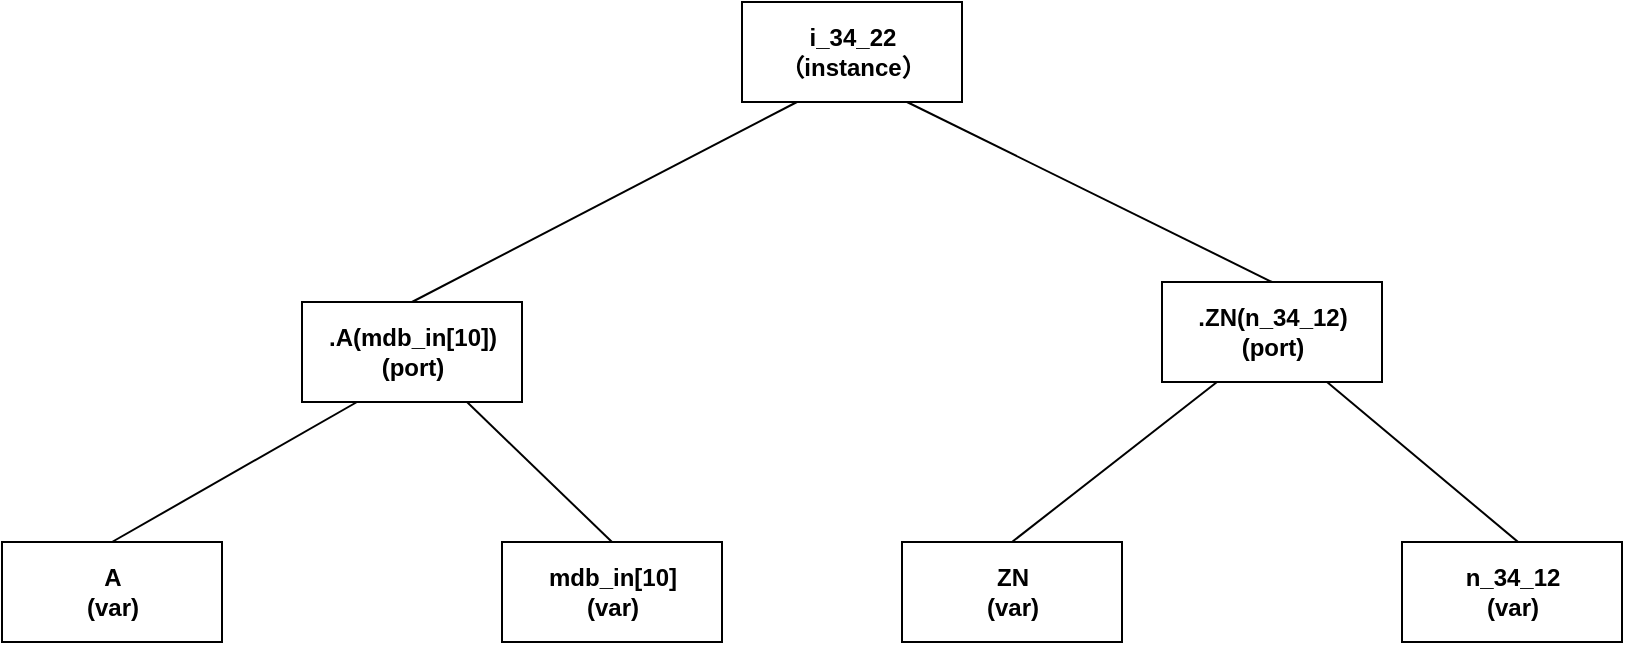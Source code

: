 <mxfile>
    <diagram id="OiAVFLj5qgQDX8Cdg6qz" name="文本抽象语法树表示">
        <mxGraphModel dx="776" dy="549" grid="1" gridSize="10" guides="1" tooltips="1" connect="1" arrows="1" fold="1" page="1" pageScale="1" pageWidth="850" pageHeight="1100" background="none" math="0" shadow="0">
            <root>
                <mxCell id="0"/>
                <mxCell id="1" parent="0"/>
                <mxCell id="11" style="edgeStyle=none;rounded=0;html=1;exitX=0.25;exitY=1;exitDx=0;exitDy=0;entryX=0.5;entryY=0;entryDx=0;entryDy=0;endArrow=none;endFill=0;" parent="1" source="2" target="6" edge="1">
                    <mxGeometry relative="1" as="geometry"/>
                </mxCell>
                <mxCell id="12" style="edgeStyle=none;rounded=0;html=1;exitX=0.75;exitY=1;exitDx=0;exitDy=0;entryX=0.5;entryY=0;entryDx=0;entryDy=0;endArrow=none;endFill=0;" parent="1" source="2" target="7" edge="1">
                    <mxGeometry relative="1" as="geometry"/>
                </mxCell>
                <mxCell id="2" value="&lt;b&gt;i_34_22&lt;br&gt;（&lt;/b&gt;&lt;b&gt;instance&lt;/b&gt;&lt;b&gt;）&lt;br&gt;&lt;/b&gt;" style="html=1;" parent="1" vertex="1">
                    <mxGeometry x="530" y="340" width="110" height="50" as="geometry"/>
                </mxCell>
                <mxCell id="19" style="edgeStyle=none;rounded=0;html=1;exitX=0.25;exitY=1;exitDx=0;exitDy=0;entryX=0.5;entryY=0;entryDx=0;entryDy=0;endArrow=none;endFill=0;" parent="1" source="6" target="18" edge="1">
                    <mxGeometry relative="1" as="geometry"/>
                </mxCell>
                <mxCell id="21" style="edgeStyle=none;rounded=0;html=1;exitX=0.75;exitY=1;exitDx=0;exitDy=0;entryX=0.5;entryY=0;entryDx=0;entryDy=0;endArrow=none;endFill=0;" parent="1" source="6" target="20" edge="1">
                    <mxGeometry relative="1" as="geometry"/>
                </mxCell>
                <mxCell id="6" value="&lt;b&gt;.A(mdb_in[10])&lt;br&gt;(port)&lt;br&gt;&lt;/b&gt;" style="html=1;" parent="1" vertex="1">
                    <mxGeometry x="310" y="490" width="110" height="50" as="geometry"/>
                </mxCell>
                <mxCell id="24" style="edgeStyle=none;rounded=0;html=1;exitX=0.25;exitY=1;exitDx=0;exitDy=0;entryX=0.5;entryY=0;entryDx=0;entryDy=0;endArrow=none;endFill=0;" parent="1" source="7" target="22" edge="1">
                    <mxGeometry relative="1" as="geometry"/>
                </mxCell>
                <mxCell id="25" style="edgeStyle=none;rounded=0;html=1;exitX=0.75;exitY=1;exitDx=0;exitDy=0;entryX=0.636;entryY=0.2;entryDx=0;entryDy=0;entryPerimeter=0;endArrow=none;endFill=0;" parent="1" source="7" target="23" edge="1">
                    <mxGeometry relative="1" as="geometry"/>
                </mxCell>
                <mxCell id="7" value="&lt;b&gt;.ZN(n_34_12)&lt;br&gt;(port)&lt;br&gt;&lt;/b&gt;" style="html=1;" parent="1" vertex="1">
                    <mxGeometry x="740" y="480" width="110" height="50" as="geometry"/>
                </mxCell>
                <mxCell id="18" value="&lt;b&gt;A&lt;br&gt;(var)&lt;br&gt;&lt;/b&gt;" style="html=1;" parent="1" vertex="1">
                    <mxGeometry x="160" y="610" width="110" height="50" as="geometry"/>
                </mxCell>
                <mxCell id="20" value="&lt;b&gt;mdb_in[10]&lt;br&gt;(var)&lt;br&gt;&lt;/b&gt;" style="html=1;" parent="1" vertex="1">
                    <mxGeometry x="410" y="610" width="110" height="50" as="geometry"/>
                </mxCell>
                <mxCell id="22" value="&lt;b&gt;ZN&lt;br&gt;(var)&lt;br&gt;&lt;/b&gt;" style="html=1;" parent="1" vertex="1">
                    <mxGeometry x="610" y="610" width="110" height="50" as="geometry"/>
                </mxCell>
                <mxCell id="23" value="&lt;b&gt;n_34_12&lt;br&gt;(var)&lt;br&gt;&lt;/b&gt;" style="html=1;" parent="1" vertex="1">
                    <mxGeometry x="860" y="610" width="110" height="50" as="geometry"/>
                </mxCell>
            </root>
        </mxGraphModel>
    </diagram>
    <diagram id="mcd4f-tYuxQdi7yiy3L7" name="verilator抽象语法树">
        <mxGraphModel dx="1626" dy="549" grid="1" gridSize="10" guides="1" tooltips="1" connect="1" arrows="1" fold="1" page="1" pageScale="1" pageWidth="850" pageHeight="1100" math="0" shadow="0">
            <root>
                <mxCell id="EeNJLxRMTIt4B-mjN40I-0"/>
                <mxCell id="EeNJLxRMTIt4B-mjN40I-1" parent="EeNJLxRMTIt4B-mjN40I-0"/>
                <mxCell id="EeNJLxRMTIt4B-mjN40I-2" value="AstNode" style="fontStyle=0;" parent="EeNJLxRMTIt4B-mjN40I-1" vertex="1">
                    <mxGeometry x="690" y="120" width="120" height="40" as="geometry"/>
                </mxCell>
                <mxCell id="EeNJLxRMTIt4B-mjN40I-3" style="edgeStyle=orthogonalEdgeStyle;rounded=0;html=1;exitX=0.5;exitY=0;exitDx=0;exitDy=0;entryX=0.068;entryY=0.999;entryDx=0;entryDy=0;entryPerimeter=0;endArrow=block;endFill=0;" parent="EeNJLxRMTIt4B-mjN40I-1" source="EeNJLxRMTIt4B-mjN40I-4" target="EeNJLxRMTIt4B-mjN40I-2" edge="1">
                    <mxGeometry relative="1" as="geometry">
                        <Array as="points">
                            <mxPoint x="-130" y="190"/>
                            <mxPoint x="698" y="190"/>
                        </Array>
                    </mxGeometry>
                </mxCell>
                <mxCell id="EeNJLxRMTIt4B-mjN40I-4" value="AstNodeModule" style="fontStyle=0;" parent="EeNJLxRMTIt4B-mjN40I-1" vertex="1">
                    <mxGeometry x="-190" y="280" width="120" height="40" as="geometry"/>
                </mxCell>
                <mxCell id="EeNJLxRMTIt4B-mjN40I-5" style="edgeStyle=orthogonalEdgeStyle;rounded=0;html=1;exitX=0.5;exitY=0;exitDx=0;exitDy=0;entryX=0.395;entryY=1.048;entryDx=0;entryDy=0;entryPerimeter=0;endArrow=block;endFill=0;" parent="EeNJLxRMTIt4B-mjN40I-1" source="EeNJLxRMTIt4B-mjN40I-6" target="EeNJLxRMTIt4B-mjN40I-2" edge="1">
                    <mxGeometry relative="1" as="geometry"/>
                </mxCell>
                <mxCell id="EeNJLxRMTIt4B-mjN40I-6" value="AstVar" style="fontStyle=0;" parent="EeNJLxRMTIt4B-mjN40I-1" vertex="1">
                    <mxGeometry x="570" y="280" width="120" height="40" as="geometry"/>
                </mxCell>
                <mxCell id="EeNJLxRMTIt4B-mjN40I-7" style="edgeStyle=orthogonalEdgeStyle;rounded=0;html=1;exitX=0.5;exitY=0;exitDx=0;exitDy=0;entryX=0.5;entryY=1;entryDx=0;entryDy=0;endArrow=block;endFill=0;" parent="EeNJLxRMTIt4B-mjN40I-1" source="EeNJLxRMTIt4B-mjN40I-8" target="EeNJLxRMTIt4B-mjN40I-10" edge="1">
                    <mxGeometry relative="1" as="geometry"/>
                </mxCell>
                <mxCell id="EeNJLxRMTIt4B-mjN40I-8" value="AstVarRef" style="fontStyle=0;" parent="EeNJLxRMTIt4B-mjN40I-1" vertex="1">
                    <mxGeometry x="240" y="590" width="120" height="40" as="geometry"/>
                </mxCell>
                <mxCell id="EeNJLxRMTIt4B-mjN40I-9" style="edgeStyle=orthogonalEdgeStyle;rounded=0;html=1;exitX=0.5;exitY=0;exitDx=0;exitDy=0;entryX=0.25;entryY=1;entryDx=0;entryDy=0;endArrow=block;endFill=0;" parent="EeNJLxRMTIt4B-mjN40I-1" source="EeNJLxRMTIt4B-mjN40I-10" target="EeNJLxRMTIt4B-mjN40I-12" edge="1">
                    <mxGeometry relative="1" as="geometry">
                        <Array as="points">
                            <mxPoint x="300" y="400"/>
                            <mxPoint x="395" y="400"/>
                        </Array>
                    </mxGeometry>
                </mxCell>
                <mxCell id="EeNJLxRMTIt4B-mjN40I-10" value="AstNodeVarRef" style="fontStyle=0;" parent="EeNJLxRMTIt4B-mjN40I-1" vertex="1">
                    <mxGeometry x="240" y="440" width="120" height="40" as="geometry"/>
                </mxCell>
                <mxCell id="EeNJLxRMTIt4B-mjN40I-11" style="edgeStyle=orthogonalEdgeStyle;rounded=0;html=1;exitX=0.5;exitY=0;exitDx=0;exitDy=0;entryX=0.25;entryY=1;entryDx=0;entryDy=0;endArrow=block;endFill=0;" parent="EeNJLxRMTIt4B-mjN40I-1" source="EeNJLxRMTIt4B-mjN40I-12" target="EeNJLxRMTIt4B-mjN40I-2" edge="1">
                    <mxGeometry relative="1" as="geometry">
                        <Array as="points">
                            <mxPoint x="425" y="200"/>
                            <mxPoint x="720" y="200"/>
                        </Array>
                    </mxGeometry>
                </mxCell>
                <mxCell id="EeNJLxRMTIt4B-mjN40I-12" value="AstNodeMath" style="fontStyle=0;" parent="EeNJLxRMTIt4B-mjN40I-1" vertex="1">
                    <mxGeometry x="365" y="280" width="120" height="40" as="geometry"/>
                </mxCell>
                <mxCell id="EeNJLxRMTIt4B-mjN40I-13" style="edgeStyle=orthogonalEdgeStyle;rounded=0;html=1;exitX=0.5;exitY=0;exitDx=0;exitDy=0;entryX=0.5;entryY=1;entryDx=0;entryDy=0;endArrow=block;endFill=0;" parent="EeNJLxRMTIt4B-mjN40I-1" source="EeNJLxRMTIt4B-mjN40I-14" target="EeNJLxRMTIt4B-mjN40I-2" edge="1">
                    <mxGeometry relative="1" as="geometry"/>
                </mxCell>
                <mxCell id="EeNJLxRMTIt4B-mjN40I-14" value="AstCell" style="fontStyle=0;" parent="EeNJLxRMTIt4B-mjN40I-1" vertex="1">
                    <mxGeometry x="750" y="280" width="120" height="40" as="geometry"/>
                </mxCell>
                <mxCell id="EeNJLxRMTIt4B-mjN40I-15" style="edgeStyle=orthogonalEdgeStyle;rounded=0;html=1;exitX=0.5;exitY=0;exitDx=0;exitDy=0;entryX=0.5;entryY=1;entryDx=0;entryDy=0;endArrow=block;endFill=0;" parent="EeNJLxRMTIt4B-mjN40I-1" source="EeNJLxRMTIt4B-mjN40I-16" target="EeNJLxRMTIt4B-mjN40I-18" edge="1">
                    <mxGeometry relative="1" as="geometry"/>
                </mxCell>
                <mxCell id="EeNJLxRMTIt4B-mjN40I-16" value="AstConcat" style="fontStyle=0;" parent="EeNJLxRMTIt4B-mjN40I-1" vertex="1">
                    <mxGeometry x="490" y="590" width="120" height="40" as="geometry"/>
                </mxCell>
                <mxCell id="EeNJLxRMTIt4B-mjN40I-17" style="edgeStyle=orthogonalEdgeStyle;rounded=0;html=1;exitX=0.5;exitY=0;exitDx=0;exitDy=0;entryX=0.75;entryY=1;entryDx=0;entryDy=0;endArrow=block;endFill=0;" parent="EeNJLxRMTIt4B-mjN40I-1" source="EeNJLxRMTIt4B-mjN40I-18" target="EeNJLxRMTIt4B-mjN40I-12" edge="1">
                    <mxGeometry relative="1" as="geometry">
                        <Array as="points">
                            <mxPoint x="550" y="400"/>
                            <mxPoint x="455" y="400"/>
                        </Array>
                    </mxGeometry>
                </mxCell>
                <mxCell id="EeNJLxRMTIt4B-mjN40I-18" value="AstNodeBiop" style="fontStyle=0;" parent="EeNJLxRMTIt4B-mjN40I-1" vertex="1">
                    <mxGeometry x="490" y="440" width="120" height="40" as="geometry"/>
                </mxCell>
                <mxCell id="EeNJLxRMTIt4B-mjN40I-19" style="edgeStyle=orthogonalEdgeStyle;rounded=0;html=1;exitX=0.5;exitY=0;exitDx=0;exitDy=0;entryX=0.665;entryY=1.072;entryDx=0;entryDy=0;entryPerimeter=0;endArrow=block;endFill=0;" parent="EeNJLxRMTIt4B-mjN40I-1" source="EeNJLxRMTIt4B-mjN40I-20" target="EeNJLxRMTIt4B-mjN40I-2" edge="1">
                    <mxGeometry relative="1" as="geometry">
                        <Array as="points">
                            <mxPoint x="1010" y="210"/>
                            <mxPoint x="770" y="210"/>
                        </Array>
                    </mxGeometry>
                </mxCell>
                <mxCell id="EeNJLxRMTIt4B-mjN40I-20" value="AstPin" style="fontStyle=0;" parent="EeNJLxRMTIt4B-mjN40I-1" vertex="1">
                    <mxGeometry x="950" y="280" width="120" height="40" as="geometry"/>
                </mxCell>
                <mxCell id="EeNJLxRMTIt4B-mjN40I-21" style="edgeStyle=none;html=1;exitX=0.5;exitY=0;exitDx=0;exitDy=0;entryX=0.5;entryY=1;entryDx=0;entryDy=0;endArrow=block;endFill=0;" parent="EeNJLxRMTIt4B-mjN40I-1" source="EeNJLxRMTIt4B-mjN40I-22" target="EeNJLxRMTIt4B-mjN40I-24" edge="1">
                    <mxGeometry relative="1" as="geometry"/>
                </mxCell>
                <mxCell id="EeNJLxRMTIt4B-mjN40I-22" value="AstNodeAssign" style="fontStyle=0;" parent="EeNJLxRMTIt4B-mjN40I-1" vertex="1">
                    <mxGeometry x="1160" y="430" width="120" height="40" as="geometry"/>
                </mxCell>
                <mxCell id="EeNJLxRMTIt4B-mjN40I-23" style="edgeStyle=orthogonalEdgeStyle;rounded=0;html=1;exitX=0.5;exitY=0;exitDx=0;exitDy=0;entryX=0.861;entryY=1.097;entryDx=0;entryDy=0;entryPerimeter=0;endArrow=block;endFill=0;" parent="EeNJLxRMTIt4B-mjN40I-1" source="EeNJLxRMTIt4B-mjN40I-24" target="EeNJLxRMTIt4B-mjN40I-2" edge="1">
                    <mxGeometry relative="1" as="geometry">
                        <Array as="points">
                            <mxPoint x="1220" y="190"/>
                            <mxPoint x="793" y="190"/>
                        </Array>
                    </mxGeometry>
                </mxCell>
                <mxCell id="EeNJLxRMTIt4B-mjN40I-24" value="AstNodeStmt" style="fontStyle=0;" parent="EeNJLxRMTIt4B-mjN40I-1" vertex="1">
                    <mxGeometry x="1160" y="280" width="120" height="40" as="geometry"/>
                </mxCell>
                <mxCell id="EeNJLxRMTIt4B-mjN40I-25" style="edgeStyle=orthogonalEdgeStyle;rounded=0;html=1;exitX=0.5;exitY=0;exitDx=0;exitDy=0;entryX=1;entryY=1;entryDx=0;entryDy=0;endArrow=block;endFill=0;" parent="EeNJLxRMTIt4B-mjN40I-1" source="EeNJLxRMTIt4B-mjN40I-26" target="EeNJLxRMTIt4B-mjN40I-12" edge="1">
                    <mxGeometry relative="1" as="geometry">
                        <Array as="points">
                            <mxPoint x="760" y="380"/>
                            <mxPoint x="485" y="380"/>
                        </Array>
                    </mxGeometry>
                </mxCell>
                <mxCell id="EeNJLxRMTIt4B-mjN40I-26" value="AstConst" style="fontStyle=0;" parent="EeNJLxRMTIt4B-mjN40I-1" vertex="1">
                    <mxGeometry x="700" y="440" width="120" height="40" as="geometry"/>
                </mxCell>
                <mxCell id="EeNJLxRMTIt4B-mjN40I-27" style="edgeStyle=orthogonalEdgeStyle;rounded=0;html=1;exitX=0.5;exitY=0;exitDx=0;exitDy=0;endArrow=block;endFill=0;" parent="EeNJLxRMTIt4B-mjN40I-1" source="EeNJLxRMTIt4B-mjN40I-28" target="EeNJLxRMTIt4B-mjN40I-30" edge="1">
                    <mxGeometry relative="1" as="geometry"/>
                </mxCell>
                <mxCell id="EeNJLxRMTIt4B-mjN40I-28" value="AstSel" style="fontStyle=0;" parent="EeNJLxRMTIt4B-mjN40I-1" vertex="1">
                    <mxGeometry x="50" y="590" width="120" height="40" as="geometry"/>
                </mxCell>
                <mxCell id="EeNJLxRMTIt4B-mjN40I-29" style="edgeStyle=orthogonalEdgeStyle;rounded=0;html=1;exitX=0.5;exitY=0;exitDx=0;exitDy=0;entryX=0;entryY=1;entryDx=0;entryDy=0;endArrow=block;endFill=0;" parent="EeNJLxRMTIt4B-mjN40I-1" source="EeNJLxRMTIt4B-mjN40I-30" target="EeNJLxRMTIt4B-mjN40I-12" edge="1">
                    <mxGeometry relative="1" as="geometry"/>
                </mxCell>
                <mxCell id="EeNJLxRMTIt4B-mjN40I-30" value="AstNodeTriop" style="fontStyle=0;" parent="EeNJLxRMTIt4B-mjN40I-1" vertex="1">
                    <mxGeometry x="50" y="440" width="120" height="40" as="geometry"/>
                </mxCell>
                <mxCell id="EeNJLxRMTIt4B-mjN40I-31" style="edgeStyle=none;html=1;exitX=0.5;exitY=0;exitDx=0;exitDy=0;entryX=0.5;entryY=1;entryDx=0;entryDy=0;endArrow=block;endFill=0;" parent="EeNJLxRMTIt4B-mjN40I-1" source="EeNJLxRMTIt4B-mjN40I-32" target="EeNJLxRMTIt4B-mjN40I-4" edge="1">
                    <mxGeometry relative="1" as="geometry"/>
                </mxCell>
                <mxCell id="EeNJLxRMTIt4B-mjN40I-32" value="AstModule" style="fontStyle=0;" parent="EeNJLxRMTIt4B-mjN40I-1" vertex="1">
                    <mxGeometry x="-190" y="440" width="120" height="40" as="geometry"/>
                </mxCell>
            </root>
        </mxGraphModel>
    </diagram>
</mxfile>